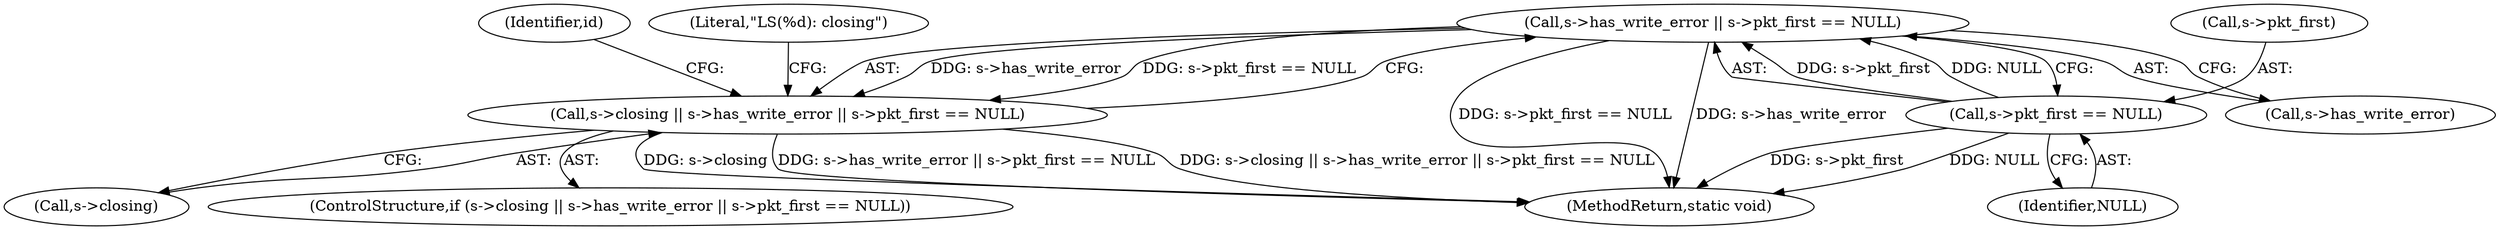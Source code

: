 digraph "0_Android_268068f25673242d1d5130d96202d3288c91b700_3@API" {
"1000181" [label="(Call,s->has_write_error || s->pkt_first == NULL)"];
"1000185" [label="(Call,s->pkt_first == NULL)"];
"1000177" [label="(Call,s->closing || s->has_write_error || s->pkt_first == NULL)"];
"1000189" [label="(Identifier,NULL)"];
"1000193" [label="(Identifier,id)"];
"1000178" [label="(Call,s->closing)"];
"1000177" [label="(Call,s->closing || s->has_write_error || s->pkt_first == NULL)"];
"1000186" [label="(Call,s->pkt_first)"];
"1000185" [label="(Call,s->pkt_first == NULL)"];
"1000204" [label="(Literal,\"LS(%d): closing\")"];
"1000176" [label="(ControlStructure,if (s->closing || s->has_write_error || s->pkt_first == NULL))"];
"1000242" [label="(MethodReturn,static void)"];
"1000181" [label="(Call,s->has_write_error || s->pkt_first == NULL)"];
"1000182" [label="(Call,s->has_write_error)"];
"1000181" -> "1000177"  [label="AST: "];
"1000181" -> "1000182"  [label="CFG: "];
"1000181" -> "1000185"  [label="CFG: "];
"1000182" -> "1000181"  [label="AST: "];
"1000185" -> "1000181"  [label="AST: "];
"1000177" -> "1000181"  [label="CFG: "];
"1000181" -> "1000242"  [label="DDG: s->pkt_first == NULL"];
"1000181" -> "1000242"  [label="DDG: s->has_write_error"];
"1000181" -> "1000177"  [label="DDG: s->has_write_error"];
"1000181" -> "1000177"  [label="DDG: s->pkt_first == NULL"];
"1000185" -> "1000181"  [label="DDG: s->pkt_first"];
"1000185" -> "1000181"  [label="DDG: NULL"];
"1000185" -> "1000189"  [label="CFG: "];
"1000186" -> "1000185"  [label="AST: "];
"1000189" -> "1000185"  [label="AST: "];
"1000185" -> "1000242"  [label="DDG: s->pkt_first"];
"1000185" -> "1000242"  [label="DDG: NULL"];
"1000177" -> "1000176"  [label="AST: "];
"1000177" -> "1000178"  [label="CFG: "];
"1000178" -> "1000177"  [label="AST: "];
"1000193" -> "1000177"  [label="CFG: "];
"1000204" -> "1000177"  [label="CFG: "];
"1000177" -> "1000242"  [label="DDG: s->has_write_error || s->pkt_first == NULL"];
"1000177" -> "1000242"  [label="DDG: s->closing || s->has_write_error || s->pkt_first == NULL"];
"1000177" -> "1000242"  [label="DDG: s->closing"];
}
